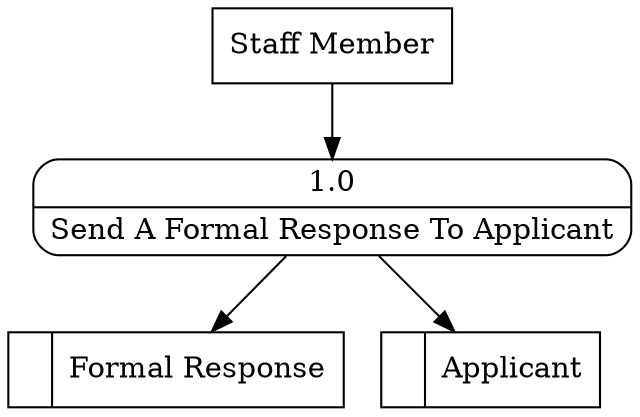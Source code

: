 digraph dfd2{ 
node[shape=record]
200 [label="<f0>  |<f1> Formal Response " ];
201 [label="<f0>  |<f1> Applicant " ];
202 [label="Staff Member" shape=box];
203 [label="{<f0> 1.0|<f1> Send A Formal Response To Applicant }" shape=Mrecord];
202 -> 203
203 -> 200
203 -> 201
}